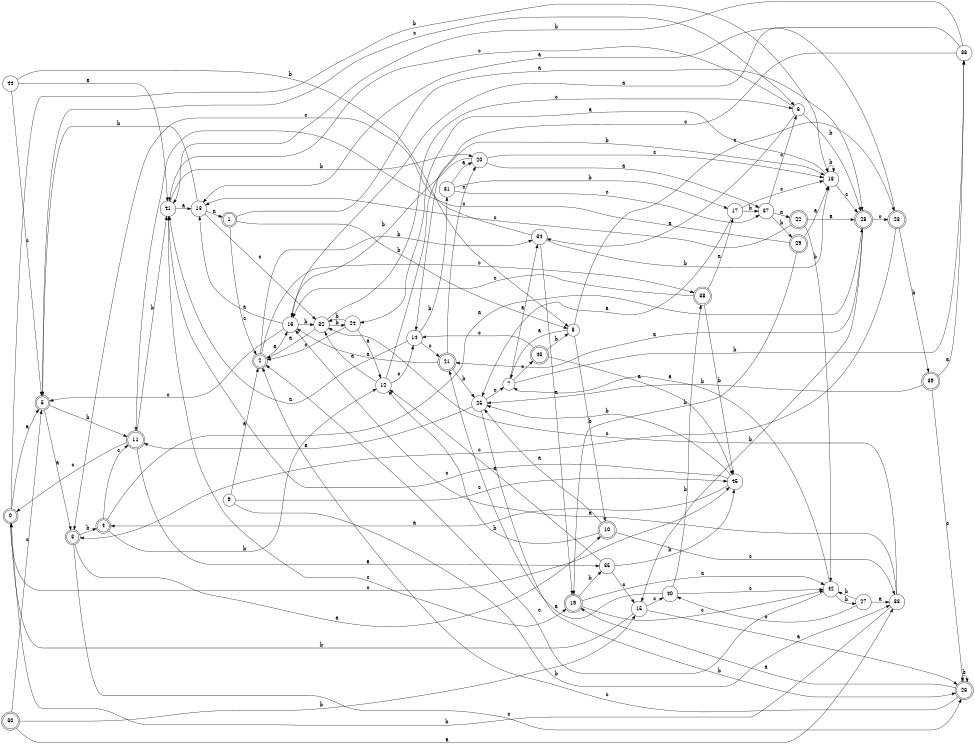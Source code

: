 digraph n37_9 {
__start0 [label="" shape="none"];

rankdir=LR;
size="8,5";

s0 [style="rounded,filled", color="black", fillcolor="white" shape="doublecircle", label="0"];
s1 [style="rounded,filled", color="black", fillcolor="white" shape="doublecircle", label="1"];
s2 [style="rounded,filled", color="black", fillcolor="white" shape="doublecircle", label="2"];
s3 [style="rounded,filled", color="black", fillcolor="white" shape="doublecircle", label="3"];
s4 [style="rounded,filled", color="black", fillcolor="white" shape="doublecircle", label="4"];
s5 [style="rounded,filled", color="black", fillcolor="white" shape="doublecircle", label="5"];
s6 [style="filled", color="black", fillcolor="white" shape="circle", label="6"];
s7 [style="filled", color="black", fillcolor="white" shape="circle", label="7"];
s8 [style="filled", color="black", fillcolor="white" shape="circle", label="8"];
s9 [style="filled", color="black", fillcolor="white" shape="circle", label="9"];
s10 [style="rounded,filled", color="black", fillcolor="white" shape="doublecircle", label="10"];
s11 [style="rounded,filled", color="black", fillcolor="white" shape="doublecircle", label="11"];
s12 [style="filled", color="black", fillcolor="white" shape="circle", label="12"];
s13 [style="filled", color="black", fillcolor="white" shape="circle", label="13"];
s14 [style="filled", color="black", fillcolor="white" shape="circle", label="14"];
s15 [style="filled", color="black", fillcolor="white" shape="circle", label="15"];
s16 [style="filled", color="black", fillcolor="white" shape="circle", label="16"];
s17 [style="filled", color="black", fillcolor="white" shape="circle", label="17"];
s18 [style="filled", color="black", fillcolor="white" shape="circle", label="18"];
s19 [style="rounded,filled", color="black", fillcolor="white" shape="doublecircle", label="19"];
s20 [style="filled", color="black", fillcolor="white" shape="circle", label="20"];
s21 [style="rounded,filled", color="black", fillcolor="white" shape="doublecircle", label="21"];
s22 [style="rounded,filled", color="black", fillcolor="white" shape="doublecircle", label="22"];
s23 [style="rounded,filled", color="black", fillcolor="white" shape="doublecircle", label="23"];
s24 [style="filled", color="black", fillcolor="white" shape="circle", label="24"];
s25 [style="filled", color="black", fillcolor="white" shape="circle", label="25"];
s26 [style="rounded,filled", color="black", fillcolor="white" shape="doublecircle", label="26"];
s27 [style="filled", color="black", fillcolor="white" shape="circle", label="27"];
s28 [style="rounded,filled", color="black", fillcolor="white" shape="doublecircle", label="28"];
s29 [style="rounded,filled", color="black", fillcolor="white" shape="doublecircle", label="29"];
s30 [style="rounded,filled", color="black", fillcolor="white" shape="doublecircle", label="30"];
s31 [style="filled", color="black", fillcolor="white" shape="circle", label="31"];
s32 [style="filled", color="black", fillcolor="white" shape="circle", label="32"];
s33 [style="filled", color="black", fillcolor="white" shape="circle", label="33"];
s34 [style="filled", color="black", fillcolor="white" shape="circle", label="34"];
s35 [style="filled", color="black", fillcolor="white" shape="circle", label="35"];
s36 [style="filled", color="black", fillcolor="white" shape="circle", label="36"];
s37 [style="filled", color="black", fillcolor="white" shape="circle", label="37"];
s38 [style="rounded,filled", color="black", fillcolor="white" shape="doublecircle", label="38"];
s39 [style="rounded,filled", color="black", fillcolor="white" shape="doublecircle", label="39"];
s40 [style="filled", color="black", fillcolor="white" shape="circle", label="40"];
s41 [style="filled", color="black", fillcolor="white" shape="circle", label="41"];
s42 [style="filled", color="black", fillcolor="white" shape="circle", label="42"];
s43 [style="rounded,filled", color="black", fillcolor="white" shape="doublecircle", label="43"];
s44 [style="filled", color="black", fillcolor="white" shape="circle", label="44"];
s45 [style="filled", color="black", fillcolor="white" shape="circle", label="45"];
s0 -> s5 [label="a"];
s0 -> s18 [label="b"];
s0 -> s45 [label="c"];
s1 -> s28 [label="a"];
s1 -> s8 [label="b"];
s1 -> s2 [label="c"];
s2 -> s16 [label="a"];
s2 -> s34 [label="b"];
s2 -> s38 [label="c"];
s3 -> s10 [label="a"];
s3 -> s4 [label="b"];
s3 -> s26 [label="c"];
s4 -> s28 [label="a"];
s4 -> s12 [label="b"];
s4 -> s11 [label="c"];
s5 -> s3 [label="a"];
s5 -> s11 [label="b"];
s5 -> s6 [label="c"];
s6 -> s34 [label="a"];
s6 -> s28 [label="b"];
s6 -> s41 [label="c"];
s7 -> s34 [label="a"];
s7 -> s36 [label="b"];
s7 -> s43 [label="c"];
s8 -> s7 [label="a"];
s8 -> s10 [label="b"];
s8 -> s23 [label="c"];
s9 -> s2 [label="a"];
s9 -> s33 [label="b"];
s9 -> s45 [label="c"];
s10 -> s25 [label="a"];
s10 -> s12 [label="b"];
s10 -> s33 [label="c"];
s11 -> s35 [label="a"];
s11 -> s41 [label="b"];
s11 -> s0 [label="c"];
s12 -> s32 [label="a"];
s12 -> s18 [label="b"];
s12 -> s14 [label="c"];
s13 -> s1 [label="a"];
s13 -> s5 [label="b"];
s13 -> s32 [label="c"];
s14 -> s41 [label="a"];
s14 -> s31 [label="b"];
s14 -> s21 [label="c"];
s15 -> s26 [label="a"];
s15 -> s0 [label="b"];
s15 -> s40 [label="c"];
s16 -> s13 [label="a"];
s16 -> s32 [label="b"];
s16 -> s5 [label="c"];
s17 -> s25 [label="a"];
s17 -> s37 [label="b"];
s17 -> s18 [label="c"];
s18 -> s24 [label="a"];
s18 -> s18 [label="b"];
s18 -> s28 [label="c"];
s19 -> s42 [label="a"];
s19 -> s35 [label="b"];
s19 -> s42 [label="c"];
s20 -> s37 [label="a"];
s20 -> s16 [label="b"];
s20 -> s18 [label="c"];
s21 -> s16 [label="a"];
s21 -> s25 [label="b"];
s21 -> s20 [label="c"];
s22 -> s28 [label="a"];
s22 -> s42 [label="b"];
s22 -> s13 [label="c"];
s23 -> s13 [label="a"];
s23 -> s39 [label="b"];
s23 -> s3 [label="c"];
s24 -> s12 [label="a"];
s24 -> s32 [label="b"];
s24 -> s2 [label="c"];
s25 -> s11 [label="a"];
s25 -> s26 [label="b"];
s25 -> s7 [label="c"];
s26 -> s19 [label="a"];
s26 -> s26 [label="b"];
s26 -> s2 [label="c"];
s27 -> s33 [label="a"];
s27 -> s42 [label="b"];
s27 -> s40 [label="c"];
s28 -> s21 [label="a"];
s28 -> s15 [label="b"];
s28 -> s23 [label="c"];
s29 -> s18 [label="a"];
s29 -> s19 [label="b"];
s29 -> s11 [label="c"];
s30 -> s33 [label="a"];
s30 -> s15 [label="b"];
s30 -> s5 [label="c"];
s31 -> s20 [label="a"];
s31 -> s17 [label="b"];
s31 -> s37 [label="c"];
s32 -> s2 [label="a"];
s32 -> s24 [label="b"];
s32 -> s6 [label="c"];
s33 -> s16 [label="a"];
s33 -> s0 [label="b"];
s33 -> s32 [label="c"];
s34 -> s19 [label="a"];
s34 -> s18 [label="b"];
s34 -> s3 [label="c"];
s35 -> s12 [label="a"];
s35 -> s45 [label="b"];
s35 -> s15 [label="c"];
s36 -> s16 [label="a"];
s36 -> s41 [label="b"];
s36 -> s14 [label="c"];
s37 -> s22 [label="a"];
s37 -> s29 [label="b"];
s37 -> s6 [label="c"];
s38 -> s17 [label="a"];
s38 -> s45 [label="b"];
s38 -> s16 [label="c"];
s39 -> s36 [label="a"];
s39 -> s25 [label="b"];
s39 -> s26 [label="c"];
s40 -> s21 [label="a"];
s40 -> s38 [label="b"];
s40 -> s42 [label="c"];
s41 -> s13 [label="a"];
s41 -> s20 [label="b"];
s41 -> s19 [label="c"];
s42 -> s7 [label="a"];
s42 -> s27 [label="b"];
s42 -> s2 [label="c"];
s43 -> s45 [label="a"];
s43 -> s8 [label="b"];
s43 -> s14 [label="c"];
s44 -> s41 [label="a"];
s44 -> s8 [label="b"];
s44 -> s5 [label="c"];
s45 -> s4 [label="a"];
s45 -> s25 [label="b"];
s45 -> s41 [label="c"];

}